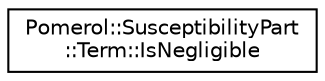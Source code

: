 digraph "Graphical Class Hierarchy"
{
  edge [fontname="Helvetica",fontsize="10",labelfontname="Helvetica",labelfontsize="10"];
  node [fontname="Helvetica",fontsize="10",shape=record];
  rankdir="LR";
  Node0 [label="Pomerol::SusceptibilityPart\l::Term::IsNegligible",height=0.2,width=0.4,color="black", fillcolor="white", style="filled",URL="$struct_pomerol_1_1_susceptibility_part_1_1_term_1_1_is_negligible.html",tooltip="Predicate: Does a term have a negligible residue? "];
}
